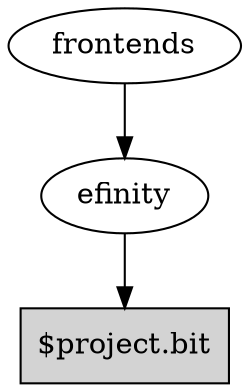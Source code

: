 digraph G {
"$project.bit" [shape=box,style=filled]
frontends -> efinity;
efinity -> "$project.bit";
}